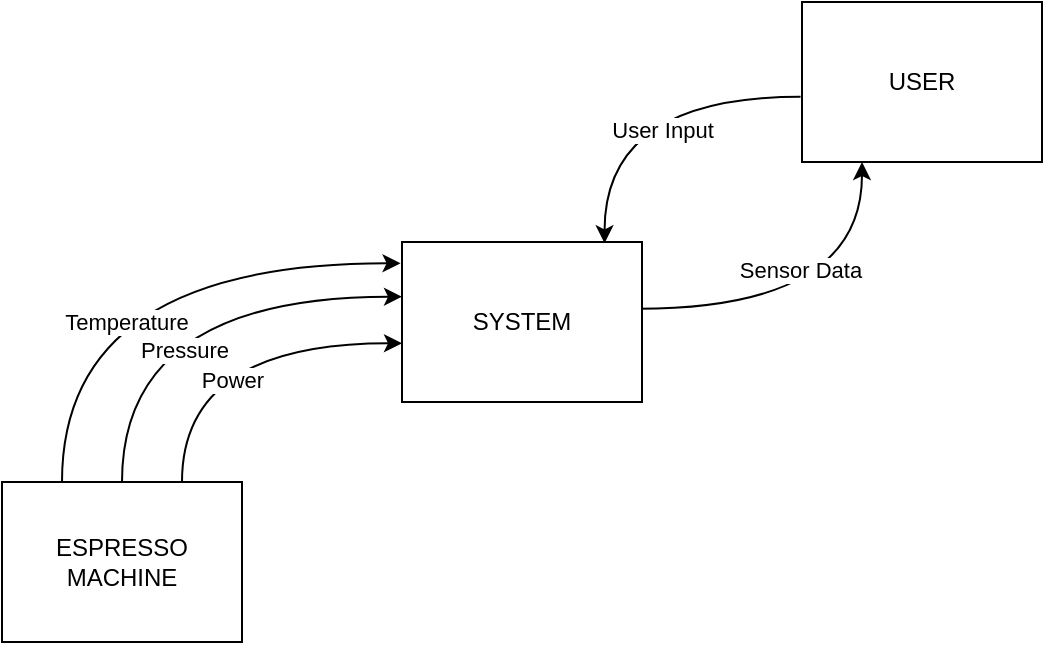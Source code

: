 <mxfile version="26.2.14">
  <diagram name="Page-1" id="w19W2elUKWIPrPfcGqXV">
    <mxGraphModel dx="1025" dy="451" grid="1" gridSize="10" guides="1" tooltips="1" connect="1" arrows="1" fold="1" page="1" pageScale="1" pageWidth="827" pageHeight="1169" math="0" shadow="0">
      <root>
        <mxCell id="0" />
        <mxCell id="1" parent="0" />
        <mxCell id="wLg-W0uU6MoSDw0pWi6D-14" style="edgeStyle=orthogonalEdgeStyle;rounded=0;orthogonalLoop=1;jettySize=auto;html=1;exitX=-0.006;exitY=0.592;exitDx=0;exitDy=0;entryX=0.844;entryY=0.008;entryDx=0;entryDy=0;curved=1;exitPerimeter=0;entryPerimeter=0;" parent="1" source="wLg-W0uU6MoSDw0pWi6D-4" target="wLg-W0uU6MoSDw0pWi6D-1" edge="1">
          <mxGeometry relative="1" as="geometry" />
        </mxCell>
        <mxCell id="wLg-W0uU6MoSDw0pWi6D-20" value="User Input" style="edgeLabel;html=1;align=center;verticalAlign=middle;resizable=0;points=[];" parent="wLg-W0uU6MoSDw0pWi6D-14" vertex="1" connectable="0">
          <mxGeometry x="0.128" y="-17" relative="1" as="geometry">
            <mxPoint x="27" y="33" as="offset" />
          </mxGeometry>
        </mxCell>
        <mxCell id="wLg-W0uU6MoSDw0pWi6D-15" style="edgeStyle=orthogonalEdgeStyle;rounded=0;orthogonalLoop=1;jettySize=auto;html=1;exitX=0.983;exitY=0.417;exitDx=0;exitDy=0;entryX=0.25;entryY=1;entryDx=0;entryDy=0;curved=1;exitPerimeter=0;" parent="1" source="wLg-W0uU6MoSDw0pWi6D-1" target="wLg-W0uU6MoSDw0pWi6D-4" edge="1">
          <mxGeometry relative="1" as="geometry" />
        </mxCell>
        <mxCell id="wLg-W0uU6MoSDw0pWi6D-21" value="Sensor Data" style="edgeLabel;html=1;align=center;verticalAlign=middle;resizable=0;points=[];" parent="wLg-W0uU6MoSDw0pWi6D-15" vertex="1" connectable="0">
          <mxGeometry x="-0.13" y="20" relative="1" as="geometry">
            <mxPoint as="offset" />
          </mxGeometry>
        </mxCell>
        <mxCell id="wLg-W0uU6MoSDw0pWi6D-1" value="SYSTEM" style="rounded=0;whiteSpace=wrap;html=1;" parent="1" vertex="1">
          <mxGeometry x="320" y="160" width="120" height="80" as="geometry" />
        </mxCell>
        <mxCell id="wLg-W0uU6MoSDw0pWi6D-5" style="edgeStyle=orthogonalEdgeStyle;rounded=0;orthogonalLoop=1;jettySize=auto;html=1;exitX=0.25;exitY=0;exitDx=0;exitDy=0;entryX=-0.006;entryY=0.133;entryDx=0;entryDy=0;curved=1;entryPerimeter=0;" parent="1" source="wLg-W0uU6MoSDw0pWi6D-3" target="wLg-W0uU6MoSDw0pWi6D-1" edge="1">
          <mxGeometry relative="1" as="geometry" />
        </mxCell>
        <mxCell id="wLg-W0uU6MoSDw0pWi6D-16" value="Temperature" style="edgeLabel;html=1;align=center;verticalAlign=middle;resizable=0;points=[];" parent="wLg-W0uU6MoSDw0pWi6D-5" vertex="1" connectable="0">
          <mxGeometry x="0.012" y="-29" relative="1" as="geometry">
            <mxPoint as="offset" />
          </mxGeometry>
        </mxCell>
        <mxCell id="wLg-W0uU6MoSDw0pWi6D-6" style="edgeStyle=orthogonalEdgeStyle;rounded=0;orthogonalLoop=1;jettySize=auto;html=1;exitX=0.5;exitY=0;exitDx=0;exitDy=0;entryX=0;entryY=0.342;entryDx=0;entryDy=0;curved=1;entryPerimeter=0;" parent="1" source="wLg-W0uU6MoSDw0pWi6D-3" target="wLg-W0uU6MoSDw0pWi6D-1" edge="1">
          <mxGeometry relative="1" as="geometry" />
        </mxCell>
        <mxCell id="wLg-W0uU6MoSDw0pWi6D-17" value="Pressure" style="edgeLabel;html=1;align=center;verticalAlign=middle;resizable=0;points=[];" parent="wLg-W0uU6MoSDw0pWi6D-6" vertex="1" connectable="0">
          <mxGeometry x="0.111" y="-22" relative="1" as="geometry">
            <mxPoint x="-6" y="4" as="offset" />
          </mxGeometry>
        </mxCell>
        <mxCell id="wLg-W0uU6MoSDw0pWi6D-7" style="edgeStyle=orthogonalEdgeStyle;rounded=0;orthogonalLoop=1;jettySize=auto;html=1;exitX=0.75;exitY=0;exitDx=0;exitDy=0;entryX=0;entryY=0.633;entryDx=0;entryDy=0;curved=1;entryPerimeter=0;" parent="1" source="wLg-W0uU6MoSDw0pWi6D-3" target="wLg-W0uU6MoSDw0pWi6D-1" edge="1">
          <mxGeometry relative="1" as="geometry" />
        </mxCell>
        <mxCell id="wLg-W0uU6MoSDw0pWi6D-18" value="Power" style="edgeLabel;html=1;align=center;verticalAlign=middle;resizable=0;points=[];" parent="wLg-W0uU6MoSDw0pWi6D-7" vertex="1" connectable="0">
          <mxGeometry x="0.004" y="-18" relative="1" as="geometry">
            <mxPoint x="4" as="offset" />
          </mxGeometry>
        </mxCell>
        <mxCell id="wLg-W0uU6MoSDw0pWi6D-3" value="ESPRESSO MACHINE" style="rounded=0;whiteSpace=wrap;html=1;" parent="1" vertex="1">
          <mxGeometry x="120" y="280" width="120" height="80" as="geometry" />
        </mxCell>
        <mxCell id="wLg-W0uU6MoSDw0pWi6D-4" value="USER" style="rounded=0;whiteSpace=wrap;html=1;" parent="1" vertex="1">
          <mxGeometry x="520" y="40" width="120" height="80" as="geometry" />
        </mxCell>
      </root>
    </mxGraphModel>
  </diagram>
</mxfile>
